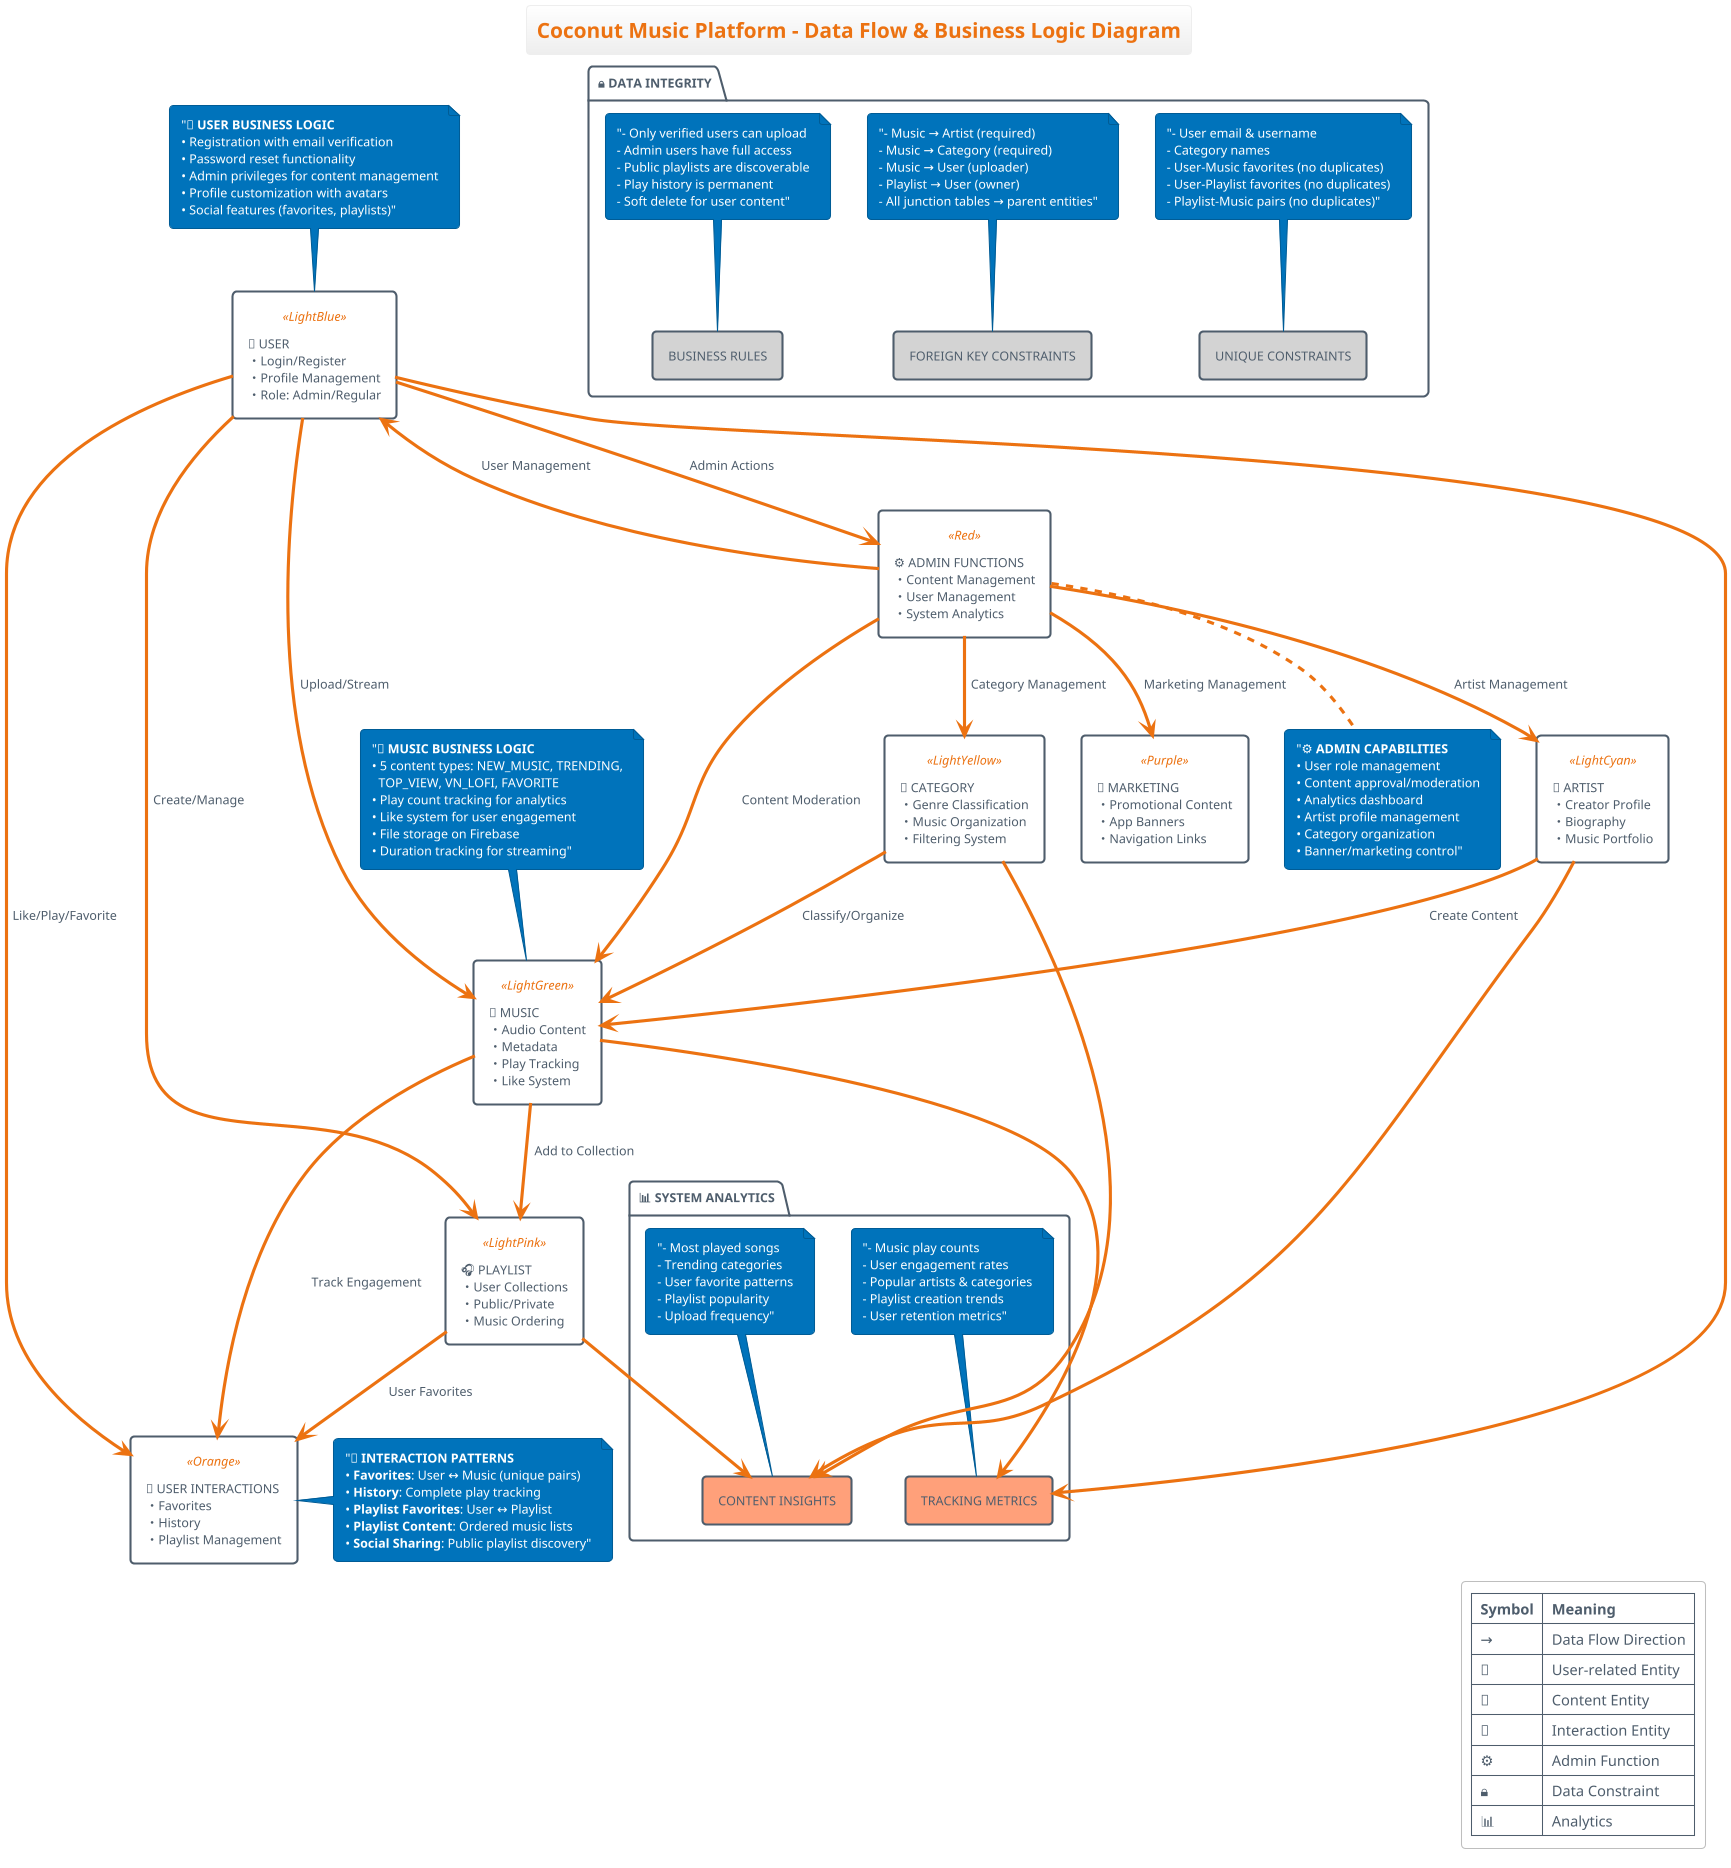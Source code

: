 @startuml Coconut_Music_Data_Flow
!theme aws-orange
title Coconut Music Platform - Data Flow & Business Logic Diagram

!define ENTITY(name,desc,color) rectangle name as "desc" <<color>>
!define FLOW(from,to,desc) from --> to : desc

' Define main entities with business context
ENTITY(User, "👤 USER\n・Login/Register\n・Profile Management\n・Role: Admin/Regular", LightBlue)

ENTITY(Music, "🎵 MUSIC\n・Audio Content\n・Metadata\n・Play Tracking\n・Like System", LightGreen)

ENTITY(Artist, "🎤 ARTIST\n・Creator Profile\n・Biography\n・Music Portfolio", LightCyan)

ENTITY(Category, "📂 CATEGORY\n・Genre Classification\n・Music Organization\n・Filtering System", LightYellow)

ENTITY(Playlist, "🎧 PLAYLIST\n・User Collections\n・Public/Private\n・Music Ordering", LightPink)

ENTITY(Interaction, "💫 USER INTERACTIONS\n・Favorites\n・History\n・Playlist Management", Orange)

ENTITY(Admin, "⚙️ ADMIN FUNCTIONS\n・Content Management\n・User Management\n・System Analytics", Red)

ENTITY(Banner, "🎪 MARKETING\n・Promotional Content\n・App Banners\n・Navigation Links", Purple)

' Data flows
FLOW(User, Music, "Upload/Stream")
FLOW(User, Playlist, "Create/Manage")
FLOW(User, Interaction, "Like/Play/Favorite")
FLOW(User, Admin, "Admin Actions")

FLOW(Artist, Music, "Create Content")
FLOW(Category, Music, "Classify/Organize")

FLOW(Music, Playlist, "Add to Collection")
FLOW(Music, Interaction, "Track Engagement")

FLOW(Playlist, Interaction, "User Favorites")

FLOW(Admin, Music, "Content Moderation")
FLOW(Admin, Artist, "Artist Management")
FLOW(Admin, Category, "Category Management")
FLOW(Admin, User, "User Management")
FLOW(Admin, Banner, "Marketing Management")

' Business logic notes
note top of User : "**👤 USER BUSINESS LOGIC**\n\
• Registration with email verification\n\
• Password reset functionality\n\
• Admin privileges for content management\n\
• Profile customization with avatars\n\
• Social features (favorites, playlists)"

note top of Music : "**🎵 MUSIC BUSINESS LOGIC**\n\
• 5 content types: NEW_MUSIC, TRENDING,\n  TOP_VIEW, VN_LOFI, FAVORITE\n\
• Play count tracking for analytics\n\
• Like system for user engagement\n\
• File storage on Firebase\n\
• Duration tracking for streaming"

note right of Interaction : "**💫 INTERACTION PATTERNS**\n\
• **Favorites**: User ↔ Music (unique pairs)\n\
• **History**: Complete play tracking\n\
• **Playlist Favorites**: User ↔ Playlist\n\
• **Playlist Content**: Ordered music lists\n\
• **Social Sharing**: Public playlist discovery"

note bottom of Admin : "**⚙️ ADMIN CAPABILITIES**\n\
• User role management\n\
• Content approval/moderation\n\
• Analytics dashboard\n\
• Artist profile management\n\
• Category organization\n\
• Banner/marketing control"

' Data integrity constraints
package "🔒 DATA INTEGRITY" {
    rectangle "UNIQUE CONSTRAINTS" as UC #LightGray
    note top of UC : "- User email & username\n- Category names\n- User-Music favorites (no duplicates)\n- User-Playlist favorites (no duplicates)\n- Playlist-Music pairs (no duplicates)"

    rectangle "FOREIGN KEY CONSTRAINTS" as FK #LightGray
    note top of FK : "- Music → Artist (required)\n- Music → Category (required)\n- Music → User (uploader)\n- Playlist → User (owner)\n- All junction tables → parent entities"

    rectangle "BUSINESS RULES" as BR #LightGray
    note top of BR : "- Only verified users can upload\n- Admin users have full access\n- Public playlists are discoverable\n- Play history is permanent\n- Soft delete for user content"
}

' System analytics
package "📊 SYSTEM ANALYTICS" {
    rectangle "TRACKING METRICS" as TM #LightSalmon
    note top of TM : "- Music play counts\n- User engagement rates\n- Popular artists & categories\n- Playlist creation trends\n- User retention metrics"

    rectangle "CONTENT INSIGHTS" as CI #LightSalmon
    note top of CI : "- Most played songs\n- Trending categories\n- User favorite patterns\n- Playlist popularity\n- Upload frequency"
}

' Connect analytics to entities
Music --> TM
User --> TM
Playlist --> CI
Artist --> CI
Category --> CI

' Legend for data flow
legend bottom right
    |= Symbol |= Meaning |
    | → | Data Flow Direction |
    | 👤 | User-related Entity |
    | 🎵 | Content Entity |
    | 💫 | Interaction Entity |
    | ⚙️ | Admin Function |
    | 🔒 | Data Constraint |
    | 📊 | Analytics |
endlegend

@enduml
